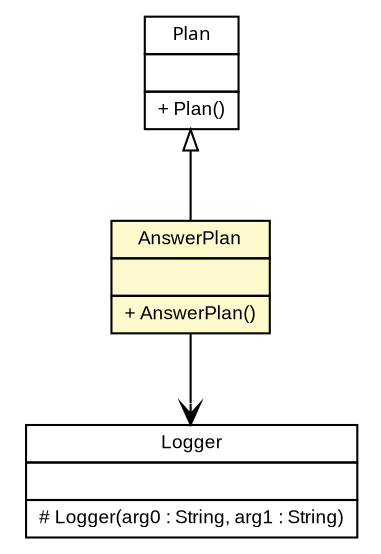#!/usr/local/bin/dot
#
# Class diagram 
# Generated by UMLGraph version 5.1 (http://www.umlgraph.org/)
#

digraph G {
	edge [fontname="arial",fontsize=10,labelfontname="arial",labelfontsize=10];
	node [fontname="arial",fontsize=10,shape=plaintext];
	nodesep=0.25;
	ranksep=0.5;
	// es.upm.dit.gsi.beast.mock.jadex.repositoryMock.AnswerPlan
	c1347 [label=<<table title="es.upm.dit.gsi.beast.mock.jadex.repositoryMock.AnswerPlan" border="0" cellborder="1" cellspacing="0" cellpadding="2" port="p" bgcolor="lemonChiffon" href="./AnswerPlan.html">
		<tr><td><table border="0" cellspacing="0" cellpadding="1">
<tr><td align="center" balign="center"> AnswerPlan </td></tr>
		</table></td></tr>
		<tr><td><table border="0" cellspacing="0" cellpadding="1">
<tr><td align="left" balign="left">  </td></tr>
		</table></td></tr>
		<tr><td><table border="0" cellspacing="0" cellpadding="1">
<tr><td align="left" balign="left"> + AnswerPlan() </td></tr>
		</table></td></tr>
		</table>>, fontname="arial", fontcolor="black", fontsize=9.0];
	//es.upm.dit.gsi.beast.mock.jadex.repositoryMock.AnswerPlan extends jadex.bdi.runtime.Plan
	c1371:p -> c1347:p [dir=back,arrowtail=empty];
	// es.upm.dit.gsi.beast.mock.jadex.repositoryMock.AnswerPlan NAVASSOC java.util.logging.Logger
	c1347:p -> c1372:p [taillabel="", label="", headlabel="", fontname="arial", fontcolor="black", fontsize=10.0, color="black", arrowhead=open];
	// java.util.logging.Logger
	c1372 [label=<<table title="java.util.logging.Logger" border="0" cellborder="1" cellspacing="0" cellpadding="2" port="p" href="http://java.sun.com/j2se/1.4.2/docs/api/java/util/logging/Logger.html">
		<tr><td><table border="0" cellspacing="0" cellpadding="1">
<tr><td align="center" balign="center"> Logger </td></tr>
		</table></td></tr>
		<tr><td><table border="0" cellspacing="0" cellpadding="1">
<tr><td align="left" balign="left">  </td></tr>
		</table></td></tr>
		<tr><td><table border="0" cellspacing="0" cellpadding="1">
<tr><td align="left" balign="left"> # Logger(arg0 : String, arg1 : String) </td></tr>
		</table></td></tr>
		</table>>, fontname="arial", fontcolor="black", fontsize=9.0];
	// jadex.bdi.runtime.Plan
	c1371 [label=<<table title="jadex.bdi.runtime.Plan" border="0" cellborder="1" cellspacing="0" cellpadding="2" port="p" href="http://java.sun.com/j2se/1.4.2/docs/api/jadex/bdi/runtime/Plan.html">
		<tr><td><table border="0" cellspacing="0" cellpadding="1">
<tr><td align="center" balign="center"><font face="ariali"> Plan </font></td></tr>
		</table></td></tr>
		<tr><td><table border="0" cellspacing="0" cellpadding="1">
<tr><td align="left" balign="left">  </td></tr>
		</table></td></tr>
		<tr><td><table border="0" cellspacing="0" cellpadding="1">
<tr><td align="left" balign="left"> + Plan() </td></tr>
		</table></td></tr>
		</table>>, fontname="arial", fontcolor="black", fontsize=9.0];
}

